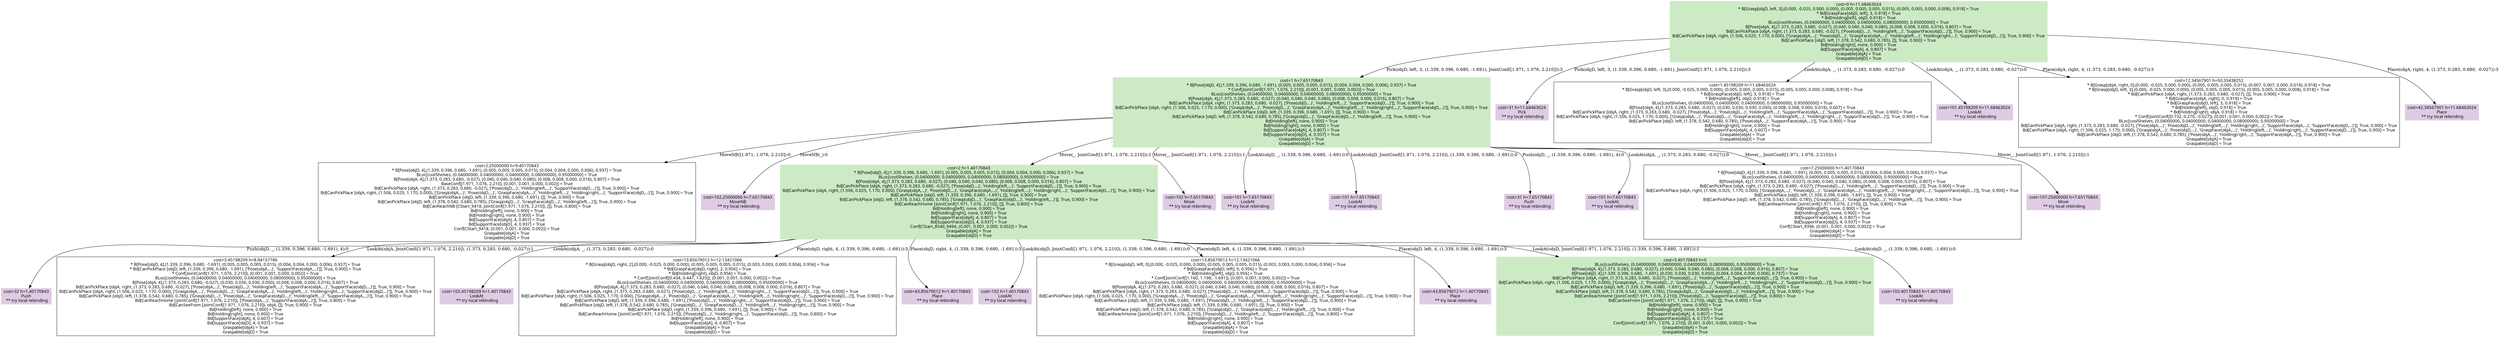 digraph G {
    ordering=out;
    node [fontname=HelveticaBold];
    "5055" [shape=box, style=filled, colorscheme=pastel16, color=2, label="cost=0 h=11.68463024\n* B[Grasp[objD, left, 3],(0.000, -0.025, 0.000, 0.000), (0.005, 0.005, 0.005, 0.015), (0.005, 0.005, 0.000, 0.008), 0.918] = True\n* Bd[GraspFace[objD, left], 3, 0.918] = True\n* Bd[Holding[left], objD, 0.918] = True\nBLoc[coolShelves, (0.04000000, 0.04000000, 0.04000000, 0.08000000), 0.95000000] = True\nB[Pose[objA, 4],(1.373, 0.283, 0.680, -0.027), (0.040, 0.040, 0.040, 0.080), (0.008, 0.008, 0.000, 0.016), 0.807] = True\nBd[CanPickPlace [objA, right, (1.373, 0.283, 0.680, -0.027), ['Pose(objD,...)', 'Holding(left,...)', 'SupportFace(objD,...)']], True, 0.900] = True\nBd[CanPickPlace [objA, right, (1.506, 0.025, 1.170, 0.000), ['Grasp(objA,...)', 'Pose(objD,...)', 'GraspFace(objA,...)', 'Holding(left,...)', 'Holding(right,...)', 'SupportFace(objD,...)']], True, 0.900] = True\nBd[CanPickPlace [objD, left, (1.378, 0.542, 0.680, 0.785), []], True, 0.900] = True\nBd[Holding[right], none, 0.900] = True\nBd[SupportFace[objA], 4, 0.807] = True\nGraspable[objA] = True\nGraspable[objD] = True\n"];
    "5055" [shape=box, label="cost=0 h=11.68463024\n* B[Grasp[objD, left, 3],(0.000, -0.025, 0.000, 0.000), (0.005, 0.005, 0.005, 0.015), (0.005, 0.005, 0.000, 0.008), 0.918] = True\n* Bd[GraspFace[objD, left], 3, 0.918] = True\n* Bd[Holding[left], objD, 0.918] = True\nBLoc[coolShelves, (0.04000000, 0.04000000, 0.04000000, 0.08000000), 0.95000000] = True\nB[Pose[objA, 4],(1.373, 0.283, 0.680, -0.027), (0.040, 0.040, 0.040, 0.080), (0.008, 0.008, 0.000, 0.016), 0.807] = True\nBd[CanPickPlace [objA, right, (1.373, 0.283, 0.680, -0.027), ['Pose(objD,...)', 'Holding(left,...)', 'SupportFace(objD,...)']], True, 0.900] = True\nBd[CanPickPlace [objA, right, (1.506, 0.025, 1.170, 0.000), ['Grasp(objA,...)', 'Pose(objD,...)', 'GraspFace(objA,...)', 'Holding(left,...)', 'Holding(right,...)', 'SupportFace(objD,...)']], True, 0.900] = True\nBd[CanPickPlace [objD, left, (1.378, 0.542, 0.680, 0.785), []], True, 0.900] = True\nBd[Holding[right], none, 0.900] = True\nBd[SupportFace[objA], 4, 0.807] = True\nGraspable[objA] = True\nGraspable[objD] = True\n"];
    "5060" [shape=box, label="cost=1 h=7.65170843\n* B[Pose[objD, 4],(1.339, 0.396, 0.680, -1.691), (0.005, 0.005, 0.005, 0.015), (0.004, 0.004, 0.000, 0.006), 0.937] = True\n* Conf[JointConf([1.971, 1.076, 2.210]), (0.001, 0.001, 0.000, 0.002)] = True\nBLoc[coolShelves, (0.04000000, 0.04000000, 0.04000000, 0.08000000), 0.95000000] = True\nB[Pose[objA, 4],(1.373, 0.283, 0.680, -0.027), (0.040, 0.040, 0.040, 0.080), (0.008, 0.008, 0.000, 0.016), 0.807] = True\nBd[CanPickPlace [objA, right, (1.373, 0.283, 0.680, -0.027), ['Pose(objD,...)', 'Holding(left,...)', 'SupportFace(objD,...)']], True, 0.900] = True\nBd[CanPickPlace [objA, right, (1.506, 0.025, 1.170, 0.000), ['Grasp(objA,...)', 'Pose(objD,...)', 'GraspFace(objA,...)', 'Holding(left,...)', 'Holding(right,...)', 'SupportFace(objD,...)']], True, 0.900] = True\nBd[CanPickPlace [objD, left, (1.339, 0.396, 0.680, -1.691), []], True, 0.900] = True\nBd[CanPickPlace [objD, left, (1.378, 0.542, 0.680, 0.785), ['Grasp(objD,...)', 'GraspFace(objD,...)', 'Holding(left,...)']], True, 0.900] = True\nBd[Holding[left], none, 0.900] = True\nBd[Holding[right], none, 0.900] = True\nBd[SupportFace[objA], 4, 0.807] = True\nBd[SupportFace[objD], 4, 0.937] = True\nGraspable[objA] = True\nGraspable[objD] = True\n"];
    "5055" -> "5060"[label="Pick(objD, left, 3, (1.339, 0.396, 0.680, -1.691), JointConf([1.971, 1.076, 2.210])):3"];
    "5055" [shape=box, label="cost=0 h=11.68463024\n* B[Grasp[objD, left, 3],(0.000, -0.025, 0.000, 0.000), (0.005, 0.005, 0.005, 0.015), (0.005, 0.005, 0.000, 0.008), 0.918] = True\n* Bd[GraspFace[objD, left], 3, 0.918] = True\n* Bd[Holding[left], objD, 0.918] = True\nBLoc[coolShelves, (0.04000000, 0.04000000, 0.04000000, 0.08000000), 0.95000000] = True\nB[Pose[objA, 4],(1.373, 0.283, 0.680, -0.027), (0.040, 0.040, 0.040, 0.080), (0.008, 0.008, 0.000, 0.016), 0.807] = True\nBd[CanPickPlace [objA, right, (1.373, 0.283, 0.680, -0.027), ['Pose(objD,...)', 'Holding(left,...)', 'SupportFace(objD,...)']], True, 0.900] = True\nBd[CanPickPlace [objA, right, (1.506, 0.025, 1.170, 0.000), ['Grasp(objA,...)', 'Pose(objD,...)', 'GraspFace(objA,...)', 'Holding(left,...)', 'Holding(right,...)', 'SupportFace(objD,...)']], True, 0.900] = True\nBd[CanPickPlace [objD, left, (1.378, 0.542, 0.680, 0.785), []], True, 0.900] = True\nBd[Holding[right], none, 0.900] = True\nBd[SupportFace[objA], 4, 0.807] = True\nGraspable[objA] = True\nGraspable[objD] = True\n"];
    "5064" [shape=box, style=filled, colorscheme=pastel16, color=4, label="cost=31 h=11.68463024\nPick\n ** try local rebinding"];
    "5055" -> "5064"[label="Pick(objD, left, 3, (1.339, 0.396, 0.680, -1.691), JointConf([1.971, 1.076, 2.210])):3"];
    "5055" [shape=box, label="cost=0 h=11.68463024\n* B[Grasp[objD, left, 3],(0.000, -0.025, 0.000, 0.000), (0.005, 0.005, 0.005, 0.015), (0.005, 0.005, 0.000, 0.008), 0.918] = True\n* Bd[GraspFace[objD, left], 3, 0.918] = True\n* Bd[Holding[left], objD, 0.918] = True\nBLoc[coolShelves, (0.04000000, 0.04000000, 0.04000000, 0.08000000), 0.95000000] = True\nB[Pose[objA, 4],(1.373, 0.283, 0.680, -0.027), (0.040, 0.040, 0.040, 0.080), (0.008, 0.008, 0.000, 0.016), 0.807] = True\nBd[CanPickPlace [objA, right, (1.373, 0.283, 0.680, -0.027), ['Pose(objD,...)', 'Holding(left,...)', 'SupportFace(objD,...)']], True, 0.900] = True\nBd[CanPickPlace [objA, right, (1.506, 0.025, 1.170, 0.000), ['Grasp(objA,...)', 'Pose(objD,...)', 'GraspFace(objA,...)', 'Holding(left,...)', 'Holding(right,...)', 'SupportFace(objD,...)']], True, 0.900] = True\nBd[CanPickPlace [objD, left, (1.378, 0.542, 0.680, 0.785), []], True, 0.900] = True\nBd[Holding[right], none, 0.900] = True\nBd[SupportFace[objA], 4, 0.807] = True\nGraspable[objA] = True\nGraspable[objD] = True\n"];
    "5065" [shape=box, label="cost=1.45198209 h=11.68463024\n* B[Grasp[objD, left, 3],(0.000, -0.025, 0.000, 0.000), (0.005, 0.005, 0.005, 0.015), (0.005, 0.005, 0.000, 0.008), 0.918] = True\n* Bd[GraspFace[objD, left], 3, 0.918] = True\n* Bd[Holding[left], objD, 0.918] = True\nBLoc[coolShelves, (0.04000000, 0.04000000, 0.04000000, 0.08000000), 0.95000000] = True\nB[Pose[objA, 4],(1.373, 0.283, 0.680, -0.027), (0.030, 0.030, 0.030, 0.050), (0.008, 0.008, 0.000, 0.016), 0.607] = True\nBd[CanPickPlace [objA, right, (1.373, 0.283, 0.680, -0.027), ['Pose(objA,...)', 'Pose(objD,...)', 'Holding(left,...)', 'SupportFace(objA,...)', 'SupportFace(objD,...)']], True, 0.900] = True\nBd[CanPickPlace [objA, right, (1.506, 0.025, 1.170, 0.000), ['Grasp(objA,...)', 'Pose(objD,...)', 'GraspFace(objA,...)', 'Holding(left,...)', 'Holding(right,...)', 'SupportFace(objD,...)']], True, 0.900] = True\nBd[CanPickPlace [objD, left, (1.378, 0.542, 0.680, 0.785), ['Pose(objA,...)', 'SupportFace(objA,...)']], True, 0.900] = True\nBd[Holding[right], none, 0.900] = True\nBd[SupportFace[objA], 4, 0.607] = True\nGraspable[objA] = True\nGraspable[objD] = True\n"];
    "5055" -> "5065"[label="LookAt(objA, _, (1.373, 0.283, 0.680, -0.027)):0"];
    "5055" [shape=box, label="cost=0 h=11.68463024\n* B[Grasp[objD, left, 3],(0.000, -0.025, 0.000, 0.000), (0.005, 0.005, 0.005, 0.015), (0.005, 0.005, 0.000, 0.008), 0.918] = True\n* Bd[GraspFace[objD, left], 3, 0.918] = True\n* Bd[Holding[left], objD, 0.918] = True\nBLoc[coolShelves, (0.04000000, 0.04000000, 0.04000000, 0.08000000), 0.95000000] = True\nB[Pose[objA, 4],(1.373, 0.283, 0.680, -0.027), (0.040, 0.040, 0.040, 0.080), (0.008, 0.008, 0.000, 0.016), 0.807] = True\nBd[CanPickPlace [objA, right, (1.373, 0.283, 0.680, -0.027), ['Pose(objD,...)', 'Holding(left,...)', 'SupportFace(objD,...)']], True, 0.900] = True\nBd[CanPickPlace [objA, right, (1.506, 0.025, 1.170, 0.000), ['Grasp(objA,...)', 'Pose(objD,...)', 'GraspFace(objA,...)', 'Holding(left,...)', 'Holding(right,...)', 'SupportFace(objD,...)']], True, 0.900] = True\nBd[CanPickPlace [objD, left, (1.378, 0.542, 0.680, 0.785), []], True, 0.900] = True\nBd[Holding[right], none, 0.900] = True\nBd[SupportFace[objA], 4, 0.807] = True\nGraspable[objA] = True\nGraspable[objD] = True\n"];
    "5069" [shape=box, style=filled, colorscheme=pastel16, color=4, label="cost=101.45198209 h=11.68463024\nLookAt\n ** try local rebinding"];
    "5055" -> "5069"[label="LookAt(objA, _, (1.373, 0.283, 0.680, -0.027)):0"];
    "5055" [shape=box, label="cost=0 h=11.68463024\n* B[Grasp[objD, left, 3],(0.000, -0.025, 0.000, 0.000), (0.005, 0.005, 0.005, 0.015), (0.005, 0.005, 0.000, 0.008), 0.918] = True\n* Bd[GraspFace[objD, left], 3, 0.918] = True\n* Bd[Holding[left], objD, 0.918] = True\nBLoc[coolShelves, (0.04000000, 0.04000000, 0.04000000, 0.08000000), 0.95000000] = True\nB[Pose[objA, 4],(1.373, 0.283, 0.680, -0.027), (0.040, 0.040, 0.040, 0.080), (0.008, 0.008, 0.000, 0.016), 0.807] = True\nBd[CanPickPlace [objA, right, (1.373, 0.283, 0.680, -0.027), ['Pose(objD,...)', 'Holding(left,...)', 'SupportFace(objD,...)']], True, 0.900] = True\nBd[CanPickPlace [objA, right, (1.506, 0.025, 1.170, 0.000), ['Grasp(objA,...)', 'Pose(objD,...)', 'GraspFace(objA,...)', 'Holding(left,...)', 'Holding(right,...)', 'SupportFace(objD,...)']], True, 0.900] = True\nBd[CanPickPlace [objD, left, (1.378, 0.542, 0.680, 0.785), []], True, 0.900] = True\nBd[Holding[right], none, 0.900] = True\nBd[SupportFace[objA], 4, 0.807] = True\nGraspable[objA] = True\nGraspable[objD] = True\n"];
    "5070" [shape=box, label="cost=12.34567901 h=50.35438252\n* B[Grasp[objA, right, 0],(0.000, -0.025, 0.000, 0.000), (0.005, 0.005, 0.005, 0.015), (0.007, 0.007, 0.000, 0.014), 0.918] = True\n* B[Grasp[objD, left, 3],(0.000, -0.025, 0.000, 0.000), (0.005, 0.005, 0.005, 0.015), (0.005, 0.005, 0.000, 0.008), 0.918] = True\n* Bd[CanPickPlace [objA, right, (1.373, 0.283, 0.680, -0.027), []], True, 0.900] = True\n* Bd[GraspFace[objA, right], 0, 0.918] = True\n* Bd[GraspFace[objD, left], 3, 0.918] = True\n* Bd[Holding[left], objD, 0.918] = True\n* Bd[Holding[right], objA, 0.918] = True\n* Conf[JointConf([0.732, 0.270, -0.027]), (0.001, 0.001, 0.000, 0.002)] = True\nBLoc[coolShelves, (0.04000000, 0.04000000, 0.04000000, 0.08000000), 0.95000000] = True\nBd[CanPickPlace [objA, right, (1.373, 0.283, 0.680, -0.027), ['Pose(objA,...)', 'Pose(objD,...)', 'Holding(left,...)', 'Holding(right,...)', 'SupportFace(objA,...)', 'SupportFace(objD,...)']], True, 0.900] = True\nBd[CanPickPlace [objA, right, (1.506, 0.025, 1.170, 0.000), ['Grasp(objA,...)', 'Pose(objD,...)', 'GraspFace(objA,...)', 'Holding(left,...)', 'Holding(right,...)', 'SupportFace(objD,...)']], True, 0.900] = True\nBd[CanPickPlace [objD, left, (1.378, 0.542, 0.680, 0.785), ['Pose(objA,...)', 'Holding(right,...)', 'SupportFace(objA,...)']], True, 0.900] = True\nGraspable[objA] = True\nGraspable[objD] = True\n"];
    "5055" -> "5070"[label="Place(objA, right, 4, (1.373, 0.283, 0.680, -0.027)):3"];
    "5055" [shape=box, label="cost=0 h=11.68463024\n* B[Grasp[objD, left, 3],(0.000, -0.025, 0.000, 0.000), (0.005, 0.005, 0.005, 0.015), (0.005, 0.005, 0.000, 0.008), 0.918] = True\n* Bd[GraspFace[objD, left], 3, 0.918] = True\n* Bd[Holding[left], objD, 0.918] = True\nBLoc[coolShelves, (0.04000000, 0.04000000, 0.04000000, 0.08000000), 0.95000000] = True\nB[Pose[objA, 4],(1.373, 0.283, 0.680, -0.027), (0.040, 0.040, 0.040, 0.080), (0.008, 0.008, 0.000, 0.016), 0.807] = True\nBd[CanPickPlace [objA, right, (1.373, 0.283, 0.680, -0.027), ['Pose(objD,...)', 'Holding(left,...)', 'SupportFace(objD,...)']], True, 0.900] = True\nBd[CanPickPlace [objA, right, (1.506, 0.025, 1.170, 0.000), ['Grasp(objA,...)', 'Pose(objD,...)', 'GraspFace(objA,...)', 'Holding(left,...)', 'Holding(right,...)', 'SupportFace(objD,...)']], True, 0.900] = True\nBd[CanPickPlace [objD, left, (1.378, 0.542, 0.680, 0.785), []], True, 0.900] = True\nBd[Holding[right], none, 0.900] = True\nBd[SupportFace[objA], 4, 0.807] = True\nGraspable[objA] = True\nGraspable[objD] = True\n"];
    "5074" [shape=box, style=filled, colorscheme=pastel16, color=4, label="cost=42.34567901 h=11.68463024\nPlace\n ** try local rebinding"];
    "5055" -> "5074"[label="Place(objA, right, 4, (1.373, 0.283, 0.680, -0.027)):3"];
    "5060" [shape=box, style=filled, colorscheme=pastel16, color=2, label="cost=1 h=7.65170843\n* B[Pose[objD, 4],(1.339, 0.396, 0.680, -1.691), (0.005, 0.005, 0.005, 0.015), (0.004, 0.004, 0.000, 0.006), 0.937] = True\n* Conf[JointConf([1.971, 1.076, 2.210]), (0.001, 0.001, 0.000, 0.002)] = True\nBLoc[coolShelves, (0.04000000, 0.04000000, 0.04000000, 0.08000000), 0.95000000] = True\nB[Pose[objA, 4],(1.373, 0.283, 0.680, -0.027), (0.040, 0.040, 0.040, 0.080), (0.008, 0.008, 0.000, 0.016), 0.807] = True\nBd[CanPickPlace [objA, right, (1.373, 0.283, 0.680, -0.027), ['Pose(objD,...)', 'Holding(left,...)', 'SupportFace(objD,...)']], True, 0.900] = True\nBd[CanPickPlace [objA, right, (1.506, 0.025, 1.170, 0.000), ['Grasp(objA,...)', 'Pose(objD,...)', 'GraspFace(objA,...)', 'Holding(left,...)', 'Holding(right,...)', 'SupportFace(objD,...)']], True, 0.900] = True\nBd[CanPickPlace [objD, left, (1.339, 0.396, 0.680, -1.691), []], True, 0.900] = True\nBd[CanPickPlace [objD, left, (1.378, 0.542, 0.680, 0.785), ['Grasp(objD,...)', 'GraspFace(objD,...)', 'Holding(left,...)']], True, 0.900] = True\nBd[Holding[left], none, 0.900] = True\nBd[Holding[right], none, 0.900] = True\nBd[SupportFace[objA], 4, 0.807] = True\nBd[SupportFace[objD], 4, 0.937] = True\nGraspable[objA] = True\nGraspable[objD] = True\n"];
    "5060" [shape=box, label="cost=1 h=7.65170843\n* B[Pose[objD, 4],(1.339, 0.396, 0.680, -1.691), (0.005, 0.005, 0.005, 0.015), (0.004, 0.004, 0.000, 0.006), 0.937] = True\n* Conf[JointConf([1.971, 1.076, 2.210]), (0.001, 0.001, 0.000, 0.002)] = True\nBLoc[coolShelves, (0.04000000, 0.04000000, 0.04000000, 0.08000000), 0.95000000] = True\nB[Pose[objA, 4],(1.373, 0.283, 0.680, -0.027), (0.040, 0.040, 0.040, 0.080), (0.008, 0.008, 0.000, 0.016), 0.807] = True\nBd[CanPickPlace [objA, right, (1.373, 0.283, 0.680, -0.027), ['Pose(objD,...)', 'Holding(left,...)', 'SupportFace(objD,...)']], True, 0.900] = True\nBd[CanPickPlace [objA, right, (1.506, 0.025, 1.170, 0.000), ['Grasp(objA,...)', 'Pose(objD,...)', 'GraspFace(objA,...)', 'Holding(left,...)', 'Holding(right,...)', 'SupportFace(objD,...)']], True, 0.900] = True\nBd[CanPickPlace [objD, left, (1.339, 0.396, 0.680, -1.691), []], True, 0.900] = True\nBd[CanPickPlace [objD, left, (1.378, 0.542, 0.680, 0.785), ['Grasp(objD,...)', 'GraspFace(objD,...)', 'Holding(left,...)']], True, 0.900] = True\nBd[Holding[left], none, 0.900] = True\nBd[Holding[right], none, 0.900] = True\nBd[SupportFace[objA], 4, 0.807] = True\nBd[SupportFace[objD], 4, 0.937] = True\nGraspable[objA] = True\nGraspable[objD] = True\n"];
    "5083" [shape=box, label="cost=2.25000000 h=9.40170843\n* B[Pose[objD, 4],(1.339, 0.396, 0.680, -1.691), (0.005, 0.005, 0.005, 0.015), (0.004, 0.004, 0.000, 0.006), 0.937] = True\nBLoc[coolShelves, (0.04000000, 0.04000000, 0.04000000, 0.08000000), 0.95000000] = True\nB[Pose[objA, 4],(1.373, 0.283, 0.680, -0.027), (0.040, 0.040, 0.040, 0.080), (0.008, 0.008, 0.000, 0.016), 0.807] = True\nBaseConf[[1.971, 1.076, 2.210], (0.001, 0.001, 0.000, 0.002)] = True\nBd[CanPickPlace [objA, right, (1.373, 0.283, 0.680, -0.027), ['Pose(objD,...)', 'Holding(left,...)', 'SupportFace(objD,...)']], True, 0.900] = True\nBd[CanPickPlace [objA, right, (1.506, 0.025, 1.170, 0.000), ['Grasp(objA,...)', 'Pose(objD,...)', 'GraspFace(objA,...)', 'Holding(left,...)', 'Holding(right,...)', 'SupportFace(objD,...)']], True, 0.900] = True\nBd[CanPickPlace [objD, left, (1.339, 0.396, 0.680, -1.691), []], True, 0.900] = True\nBd[CanPickPlace [objD, left, (1.378, 0.542, 0.680, 0.785), ['Grasp(objD,...)', 'GraspFace(objD,...)', 'Holding(left,...)']], True, 0.900] = True\nBd[CanReachNB [CStart_9418, JointConf([1.971, 1.076, 2.210]), []], True, 0.800] = True\nBd[Holding[left], none, 0.900] = True\nBd[Holding[right], none, 0.900] = True\nBd[SupportFace[objA], 4, 0.807] = True\nBd[SupportFace[objD], 4, 0.937] = True\nConf[CStart_9418, (0.001, 0.001, 0.000, 0.002)] = True\nGraspable[objA] = True\nGraspable[objD] = True\n"];
    "5060" -> "5083"[label="MoveNB([1.971, 1.076, 2.210]):0"];
    "5060" [shape=box, label="cost=1 h=7.65170843\n* B[Pose[objD, 4],(1.339, 0.396, 0.680, -1.691), (0.005, 0.005, 0.005, 0.015), (0.004, 0.004, 0.000, 0.006), 0.937] = True\n* Conf[JointConf([1.971, 1.076, 2.210]), (0.001, 0.001, 0.000, 0.002)] = True\nBLoc[coolShelves, (0.04000000, 0.04000000, 0.04000000, 0.08000000), 0.95000000] = True\nB[Pose[objA, 4],(1.373, 0.283, 0.680, -0.027), (0.040, 0.040, 0.040, 0.080), (0.008, 0.008, 0.000, 0.016), 0.807] = True\nBd[CanPickPlace [objA, right, (1.373, 0.283, 0.680, -0.027), ['Pose(objD,...)', 'Holding(left,...)', 'SupportFace(objD,...)']], True, 0.900] = True\nBd[CanPickPlace [objA, right, (1.506, 0.025, 1.170, 0.000), ['Grasp(objA,...)', 'Pose(objD,...)', 'GraspFace(objA,...)', 'Holding(left,...)', 'Holding(right,...)', 'SupportFace(objD,...)']], True, 0.900] = True\nBd[CanPickPlace [objD, left, (1.339, 0.396, 0.680, -1.691), []], True, 0.900] = True\nBd[CanPickPlace [objD, left, (1.378, 0.542, 0.680, 0.785), ['Grasp(objD,...)', 'GraspFace(objD,...)', 'Holding(left,...)']], True, 0.900] = True\nBd[Holding[left], none, 0.900] = True\nBd[Holding[right], none, 0.900] = True\nBd[SupportFace[objA], 4, 0.807] = True\nBd[SupportFace[objD], 4, 0.937] = True\nGraspable[objA] = True\nGraspable[objD] = True\n"];
    "5084" [shape=box, style=filled, colorscheme=pastel16, color=4, label="cost=102.25000000 h=7.65170843\nMoveNB\n ** try local rebinding"];
    "5060" -> "5084"[label="MoveNB(_):0"];
    "5060" [shape=box, label="cost=1 h=7.65170843\n* B[Pose[objD, 4],(1.339, 0.396, 0.680, -1.691), (0.005, 0.005, 0.005, 0.015), (0.004, 0.004, 0.000, 0.006), 0.937] = True\n* Conf[JointConf([1.971, 1.076, 2.210]), (0.001, 0.001, 0.000, 0.002)] = True\nBLoc[coolShelves, (0.04000000, 0.04000000, 0.04000000, 0.08000000), 0.95000000] = True\nB[Pose[objA, 4],(1.373, 0.283, 0.680, -0.027), (0.040, 0.040, 0.040, 0.080), (0.008, 0.008, 0.000, 0.016), 0.807] = True\nBd[CanPickPlace [objA, right, (1.373, 0.283, 0.680, -0.027), ['Pose(objD,...)', 'Holding(left,...)', 'SupportFace(objD,...)']], True, 0.900] = True\nBd[CanPickPlace [objA, right, (1.506, 0.025, 1.170, 0.000), ['Grasp(objA,...)', 'Pose(objD,...)', 'GraspFace(objA,...)', 'Holding(left,...)', 'Holding(right,...)', 'SupportFace(objD,...)']], True, 0.900] = True\nBd[CanPickPlace [objD, left, (1.339, 0.396, 0.680, -1.691), []], True, 0.900] = True\nBd[CanPickPlace [objD, left, (1.378, 0.542, 0.680, 0.785), ['Grasp(objD,...)', 'GraspFace(objD,...)', 'Holding(left,...)']], True, 0.900] = True\nBd[Holding[left], none, 0.900] = True\nBd[Holding[right], none, 0.900] = True\nBd[SupportFace[objA], 4, 0.807] = True\nBd[SupportFace[objD], 4, 0.937] = True\nGraspable[objA] = True\nGraspable[objD] = True\n"];
    "5087" [shape=box, label="cost=2 h=1.40170843\n* B[Pose[objD, 4],(1.339, 0.396, 0.680, -1.691), (0.005, 0.005, 0.005, 0.015), (0.004, 0.004, 0.000, 0.006), 0.937] = True\nBLoc[coolShelves, (0.04000000, 0.04000000, 0.04000000, 0.08000000), 0.95000000] = True\nB[Pose[objA, 4],(1.373, 0.283, 0.680, -0.027), (0.040, 0.040, 0.040, 0.080), (0.008, 0.008, 0.000, 0.016), 0.807] = True\nBd[CanPickPlace [objA, right, (1.373, 0.283, 0.680, -0.027), ['Pose(objD,...)', 'Holding(left,...)', 'SupportFace(objD,...)']], True, 0.900] = True\nBd[CanPickPlace [objA, right, (1.506, 0.025, 1.170, 0.000), ['Grasp(objA,...)', 'Pose(objD,...)', 'GraspFace(objA,...)', 'Holding(left,...)', 'Holding(right,...)', 'SupportFace(objD,...)']], True, 0.900] = True\nBd[CanPickPlace [objD, left, (1.339, 0.396, 0.680, -1.691), []], True, 0.900] = True\nBd[CanPickPlace [objD, left, (1.378, 0.542, 0.680, 0.785), ['Grasp(objD,...)', 'GraspFace(objD,...)', 'Holding(left,...)']], True, 0.900] = True\nBd[CanReachHome [JointConf([1.971, 1.076, 2.210]), []], True, 0.800] = True\nBd[Holding[left], none, 0.900] = True\nBd[Holding[right], none, 0.900] = True\nBd[SupportFace[objA], 4, 0.807] = True\nBd[SupportFace[objD], 4, 0.937] = True\nConf[CStart_8540_9494, (0.001, 0.001, 0.000, 0.002)] = True\nGraspable[objA] = True\nGraspable[objD] = True\n"];
    "5060" -> "5087"[label="Move(_, JointConf([1.971, 1.076, 2.210])):1"];
    "5060" [shape=box, label="cost=1 h=7.65170843\n* B[Pose[objD, 4],(1.339, 0.396, 0.680, -1.691), (0.005, 0.005, 0.005, 0.015), (0.004, 0.004, 0.000, 0.006), 0.937] = True\n* Conf[JointConf([1.971, 1.076, 2.210]), (0.001, 0.001, 0.000, 0.002)] = True\nBLoc[coolShelves, (0.04000000, 0.04000000, 0.04000000, 0.08000000), 0.95000000] = True\nB[Pose[objA, 4],(1.373, 0.283, 0.680, -0.027), (0.040, 0.040, 0.040, 0.080), (0.008, 0.008, 0.000, 0.016), 0.807] = True\nBd[CanPickPlace [objA, right, (1.373, 0.283, 0.680, -0.027), ['Pose(objD,...)', 'Holding(left,...)', 'SupportFace(objD,...)']], True, 0.900] = True\nBd[CanPickPlace [objA, right, (1.506, 0.025, 1.170, 0.000), ['Grasp(objA,...)', 'Pose(objD,...)', 'GraspFace(objA,...)', 'Holding(left,...)', 'Holding(right,...)', 'SupportFace(objD,...)']], True, 0.900] = True\nBd[CanPickPlace [objD, left, (1.339, 0.396, 0.680, -1.691), []], True, 0.900] = True\nBd[CanPickPlace [objD, left, (1.378, 0.542, 0.680, 0.785), ['Grasp(objD,...)', 'GraspFace(objD,...)', 'Holding(left,...)']], True, 0.900] = True\nBd[Holding[left], none, 0.900] = True\nBd[Holding[right], none, 0.900] = True\nBd[SupportFace[objA], 4, 0.807] = True\nBd[SupportFace[objD], 4, 0.937] = True\nGraspable[objA] = True\nGraspable[objD] = True\n"];
    "5088" [shape=box, style=filled, colorscheme=pastel16, color=4, label="cost=102 h=7.65170843\nMove\n ** try local rebinding"];
    "5060" -> "5088"[label="Move(_, JointConf([1.971, 1.076, 2.210])):1"];
    "5060" [shape=box, label="cost=1 h=7.65170843\n* B[Pose[objD, 4],(1.339, 0.396, 0.680, -1.691), (0.005, 0.005, 0.005, 0.015), (0.004, 0.004, 0.000, 0.006), 0.937] = True\n* Conf[JointConf([1.971, 1.076, 2.210]), (0.001, 0.001, 0.000, 0.002)] = True\nBLoc[coolShelves, (0.04000000, 0.04000000, 0.04000000, 0.08000000), 0.95000000] = True\nB[Pose[objA, 4],(1.373, 0.283, 0.680, -0.027), (0.040, 0.040, 0.040, 0.080), (0.008, 0.008, 0.000, 0.016), 0.807] = True\nBd[CanPickPlace [objA, right, (1.373, 0.283, 0.680, -0.027), ['Pose(objD,...)', 'Holding(left,...)', 'SupportFace(objD,...)']], True, 0.900] = True\nBd[CanPickPlace [objA, right, (1.506, 0.025, 1.170, 0.000), ['Grasp(objA,...)', 'Pose(objD,...)', 'GraspFace(objA,...)', 'Holding(left,...)', 'Holding(right,...)', 'SupportFace(objD,...)']], True, 0.900] = True\nBd[CanPickPlace [objD, left, (1.339, 0.396, 0.680, -1.691), []], True, 0.900] = True\nBd[CanPickPlace [objD, left, (1.378, 0.542, 0.680, 0.785), ['Grasp(objD,...)', 'GraspFace(objD,...)', 'Holding(left,...)']], True, 0.900] = True\nBd[Holding[left], none, 0.900] = True\nBd[Holding[right], none, 0.900] = True\nBd[SupportFace[objA], 4, 0.807] = True\nBd[SupportFace[objD], 4, 0.937] = True\nGraspable[objA] = True\nGraspable[objD] = True\n"];
    "5090" [shape=box, style=filled, colorscheme=pastel16, color=4, label="cost=101 h=7.65170843\nLookAt\n ** try local rebinding"];
    "5060" -> "5090"[label="LookAt(objD, _, (1.339, 0.396, 0.680, -1.691)):0"];
    "5060" [shape=box, label="cost=1 h=7.65170843\n* B[Pose[objD, 4],(1.339, 0.396, 0.680, -1.691), (0.005, 0.005, 0.005, 0.015), (0.004, 0.004, 0.000, 0.006), 0.937] = True\n* Conf[JointConf([1.971, 1.076, 2.210]), (0.001, 0.001, 0.000, 0.002)] = True\nBLoc[coolShelves, (0.04000000, 0.04000000, 0.04000000, 0.08000000), 0.95000000] = True\nB[Pose[objA, 4],(1.373, 0.283, 0.680, -0.027), (0.040, 0.040, 0.040, 0.080), (0.008, 0.008, 0.000, 0.016), 0.807] = True\nBd[CanPickPlace [objA, right, (1.373, 0.283, 0.680, -0.027), ['Pose(objD,...)', 'Holding(left,...)', 'SupportFace(objD,...)']], True, 0.900] = True\nBd[CanPickPlace [objA, right, (1.506, 0.025, 1.170, 0.000), ['Grasp(objA,...)', 'Pose(objD,...)', 'GraspFace(objA,...)', 'Holding(left,...)', 'Holding(right,...)', 'SupportFace(objD,...)']], True, 0.900] = True\nBd[CanPickPlace [objD, left, (1.339, 0.396, 0.680, -1.691), []], True, 0.900] = True\nBd[CanPickPlace [objD, left, (1.378, 0.542, 0.680, 0.785), ['Grasp(objD,...)', 'GraspFace(objD,...)', 'Holding(left,...)']], True, 0.900] = True\nBd[Holding[left], none, 0.900] = True\nBd[Holding[right], none, 0.900] = True\nBd[SupportFace[objA], 4, 0.807] = True\nBd[SupportFace[objD], 4, 0.937] = True\nGraspable[objA] = True\nGraspable[objD] = True\n"];
    "5091" [shape=box, style=filled, colorscheme=pastel16, color=4, label="cost=101 h=7.65170843\nLookAt\n ** try local rebinding"];
    "5060" -> "5091"[label="LookAt(objD, JointConf([1.971, 1.076, 2.210]), (1.339, 0.396, 0.680, -1.691)):0"];
    "5060" [shape=box, label="cost=1 h=7.65170843\n* B[Pose[objD, 4],(1.339, 0.396, 0.680, -1.691), (0.005, 0.005, 0.005, 0.015), (0.004, 0.004, 0.000, 0.006), 0.937] = True\n* Conf[JointConf([1.971, 1.076, 2.210]), (0.001, 0.001, 0.000, 0.002)] = True\nBLoc[coolShelves, (0.04000000, 0.04000000, 0.04000000, 0.08000000), 0.95000000] = True\nB[Pose[objA, 4],(1.373, 0.283, 0.680, -0.027), (0.040, 0.040, 0.040, 0.080), (0.008, 0.008, 0.000, 0.016), 0.807] = True\nBd[CanPickPlace [objA, right, (1.373, 0.283, 0.680, -0.027), ['Pose(objD,...)', 'Holding(left,...)', 'SupportFace(objD,...)']], True, 0.900] = True\nBd[CanPickPlace [objA, right, (1.506, 0.025, 1.170, 0.000), ['Grasp(objA,...)', 'Pose(objD,...)', 'GraspFace(objA,...)', 'Holding(left,...)', 'Holding(right,...)', 'SupportFace(objD,...)']], True, 0.900] = True\nBd[CanPickPlace [objD, left, (1.339, 0.396, 0.680, -1.691), []], True, 0.900] = True\nBd[CanPickPlace [objD, left, (1.378, 0.542, 0.680, 0.785), ['Grasp(objD,...)', 'GraspFace(objD,...)', 'Holding(left,...)']], True, 0.900] = True\nBd[Holding[left], none, 0.900] = True\nBd[Holding[right], none, 0.900] = True\nBd[SupportFace[objA], 4, 0.807] = True\nBd[SupportFace[objD], 4, 0.937] = True\nGraspable[objA] = True\nGraspable[objD] = True\n"];
    "5092" [shape=box, style=filled, colorscheme=pastel16, color=4, label="cost=31 h=7.65170843\nPush\n ** try local rebinding"];
    "5060" -> "5092"[label="Push(objD, _, (1.339, 0.396, 0.680, -1.691), 4):0"];
    "5060" [shape=box, label="cost=1 h=7.65170843\n* B[Pose[objD, 4],(1.339, 0.396, 0.680, -1.691), (0.005, 0.005, 0.005, 0.015), (0.004, 0.004, 0.000, 0.006), 0.937] = True\n* Conf[JointConf([1.971, 1.076, 2.210]), (0.001, 0.001, 0.000, 0.002)] = True\nBLoc[coolShelves, (0.04000000, 0.04000000, 0.04000000, 0.08000000), 0.95000000] = True\nB[Pose[objA, 4],(1.373, 0.283, 0.680, -0.027), (0.040, 0.040, 0.040, 0.080), (0.008, 0.008, 0.000, 0.016), 0.807] = True\nBd[CanPickPlace [objA, right, (1.373, 0.283, 0.680, -0.027), ['Pose(objD,...)', 'Holding(left,...)', 'SupportFace(objD,...)']], True, 0.900] = True\nBd[CanPickPlace [objA, right, (1.506, 0.025, 1.170, 0.000), ['Grasp(objA,...)', 'Pose(objD,...)', 'GraspFace(objA,...)', 'Holding(left,...)', 'Holding(right,...)', 'SupportFace(objD,...)']], True, 0.900] = True\nBd[CanPickPlace [objD, left, (1.339, 0.396, 0.680, -1.691), []], True, 0.900] = True\nBd[CanPickPlace [objD, left, (1.378, 0.542, 0.680, 0.785), ['Grasp(objD,...)', 'GraspFace(objD,...)', 'Holding(left,...)']], True, 0.900] = True\nBd[Holding[left], none, 0.900] = True\nBd[Holding[right], none, 0.900] = True\nBd[SupportFace[objA], 4, 0.807] = True\nBd[SupportFace[objD], 4, 0.937] = True\nGraspable[objA] = True\nGraspable[objD] = True\n"];
    "5093" [shape=box, style=filled, colorscheme=pastel16, color=4, label="cost=101 h=7.65170843\nLookAt\n ** try local rebinding"];
    "5060" -> "5093"[label="LookAt(objA, _, (1.373, 0.283, 0.680, -0.027)):0"];
    "5060" [shape=box, label="cost=1 h=7.65170843\n* B[Pose[objD, 4],(1.339, 0.396, 0.680, -1.691), (0.005, 0.005, 0.005, 0.015), (0.004, 0.004, 0.000, 0.006), 0.937] = True\n* Conf[JointConf([1.971, 1.076, 2.210]), (0.001, 0.001, 0.000, 0.002)] = True\nBLoc[coolShelves, (0.04000000, 0.04000000, 0.04000000, 0.08000000), 0.95000000] = True\nB[Pose[objA, 4],(1.373, 0.283, 0.680, -0.027), (0.040, 0.040, 0.040, 0.080), (0.008, 0.008, 0.000, 0.016), 0.807] = True\nBd[CanPickPlace [objA, right, (1.373, 0.283, 0.680, -0.027), ['Pose(objD,...)', 'Holding(left,...)', 'SupportFace(objD,...)']], True, 0.900] = True\nBd[CanPickPlace [objA, right, (1.506, 0.025, 1.170, 0.000), ['Grasp(objA,...)', 'Pose(objD,...)', 'GraspFace(objA,...)', 'Holding(left,...)', 'Holding(right,...)', 'SupportFace(objD,...)']], True, 0.900] = True\nBd[CanPickPlace [objD, left, (1.339, 0.396, 0.680, -1.691), []], True, 0.900] = True\nBd[CanPickPlace [objD, left, (1.378, 0.542, 0.680, 0.785), ['Grasp(objD,...)', 'GraspFace(objD,...)', 'Holding(left,...)']], True, 0.900] = True\nBd[Holding[left], none, 0.900] = True\nBd[Holding[right], none, 0.900] = True\nBd[SupportFace[objA], 4, 0.807] = True\nBd[SupportFace[objD], 4, 0.937] = True\nGraspable[objA] = True\nGraspable[objD] = True\n"];
    "5094" [shape=box, label="cost=7.25000000 h=1.40170843\n* B[Pose[objD, 4],(1.339, 0.396, 0.680, -1.691), (0.005, 0.005, 0.005, 0.015), (0.004, 0.004, 0.000, 0.006), 0.937] = True\nBLoc[coolShelves, (0.04000000, 0.04000000, 0.04000000, 0.08000000), 0.95000000] = True\nB[Pose[objA, 4],(1.373, 0.283, 0.680, -0.027), (0.040, 0.040, 0.040, 0.080), (0.008, 0.008, 0.000, 0.016), 0.807] = True\nBd[CanPickPlace [objA, right, (1.373, 0.283, 0.680, -0.027), ['Pose(objD,...)', 'Holding(left,...)', 'SupportFace(objD,...)']], True, 0.900] = True\nBd[CanPickPlace [objA, right, (1.506, 0.025, 1.170, 0.000), ['Grasp(objA,...)', 'Pose(objD,...)', 'GraspFace(objA,...)', 'Holding(left,...)', 'Holding(right,...)', 'SupportFace(objD,...)']], True, 0.900] = True\nBd[CanPickPlace [objD, left, (1.339, 0.396, 0.680, -1.691), []], True, 0.900] = True\nBd[CanPickPlace [objD, left, (1.378, 0.542, 0.680, 0.785), ['Grasp(objD,...)', 'GraspFace(objD,...)', 'Holding(left,...)']], True, 0.900] = True\nBd[CanReachHome [JointConf([1.971, 1.076, 2.210]), []], True, 0.800] = True\nBd[Holding[left], none, 0.900] = True\nBd[Holding[right], none, 0.900] = True\nBd[SupportFace[objA], 4, 0.807] = True\nBd[SupportFace[objD], 4, 0.937] = True\nConf[CStart_9396, (0.001, 0.001, 0.000, 0.002)] = True\nGraspable[objA] = True\nGraspable[objD] = True\n"];
    "5060" -> "5094"[label="Move(_, JointConf([1.971, 1.076, 2.210])):1"];
    "5060" [shape=box, label="cost=1 h=7.65170843\n* B[Pose[objD, 4],(1.339, 0.396, 0.680, -1.691), (0.005, 0.005, 0.005, 0.015), (0.004, 0.004, 0.000, 0.006), 0.937] = True\n* Conf[JointConf([1.971, 1.076, 2.210]), (0.001, 0.001, 0.000, 0.002)] = True\nBLoc[coolShelves, (0.04000000, 0.04000000, 0.04000000, 0.08000000), 0.95000000] = True\nB[Pose[objA, 4],(1.373, 0.283, 0.680, -0.027), (0.040, 0.040, 0.040, 0.080), (0.008, 0.008, 0.000, 0.016), 0.807] = True\nBd[CanPickPlace [objA, right, (1.373, 0.283, 0.680, -0.027), ['Pose(objD,...)', 'Holding(left,...)', 'SupportFace(objD,...)']], True, 0.900] = True\nBd[CanPickPlace [objA, right, (1.506, 0.025, 1.170, 0.000), ['Grasp(objA,...)', 'Pose(objD,...)', 'GraspFace(objA,...)', 'Holding(left,...)', 'Holding(right,...)', 'SupportFace(objD,...)']], True, 0.900] = True\nBd[CanPickPlace [objD, left, (1.339, 0.396, 0.680, -1.691), []], True, 0.900] = True\nBd[CanPickPlace [objD, left, (1.378, 0.542, 0.680, 0.785), ['Grasp(objD,...)', 'GraspFace(objD,...)', 'Holding(left,...)']], True, 0.900] = True\nBd[Holding[left], none, 0.900] = True\nBd[Holding[right], none, 0.900] = True\nBd[SupportFace[objA], 4, 0.807] = True\nBd[SupportFace[objD], 4, 0.937] = True\nGraspable[objA] = True\nGraspable[objD] = True\n"];
    "5095" [shape=box, style=filled, colorscheme=pastel16, color=4, label="cost=107.25000000 h=7.65170843\nMove\n ** try local rebinding"];
    "5060" -> "5095"[label="Move(_, JointConf([1.971, 1.076, 2.210])):1"];
    "5087" [shape=box, style=filled, colorscheme=pastel16, color=2, label="cost=2 h=1.40170843\n* B[Pose[objD, 4],(1.339, 0.396, 0.680, -1.691), (0.005, 0.005, 0.005, 0.015), (0.004, 0.004, 0.000, 0.006), 0.937] = True\nBLoc[coolShelves, (0.04000000, 0.04000000, 0.04000000, 0.08000000), 0.95000000] = True\nB[Pose[objA, 4],(1.373, 0.283, 0.680, -0.027), (0.040, 0.040, 0.040, 0.080), (0.008, 0.008, 0.000, 0.016), 0.807] = True\nBd[CanPickPlace [objA, right, (1.373, 0.283, 0.680, -0.027), ['Pose(objD,...)', 'Holding(left,...)', 'SupportFace(objD,...)']], True, 0.900] = True\nBd[CanPickPlace [objA, right, (1.506, 0.025, 1.170, 0.000), ['Grasp(objA,...)', 'Pose(objD,...)', 'GraspFace(objA,...)', 'Holding(left,...)', 'Holding(right,...)', 'SupportFace(objD,...)']], True, 0.900] = True\nBd[CanPickPlace [objD, left, (1.339, 0.396, 0.680, -1.691), []], True, 0.900] = True\nBd[CanPickPlace [objD, left, (1.378, 0.542, 0.680, 0.785), ['Grasp(objD,...)', 'GraspFace(objD,...)', 'Holding(left,...)']], True, 0.900] = True\nBd[CanReachHome [JointConf([1.971, 1.076, 2.210]), []], True, 0.800] = True\nBd[Holding[left], none, 0.900] = True\nBd[Holding[right], none, 0.900] = True\nBd[SupportFace[objA], 4, 0.807] = True\nBd[SupportFace[objD], 4, 0.937] = True\nConf[CStart_8540_9494, (0.001, 0.001, 0.000, 0.002)] = True\nGraspable[objA] = True\nGraspable[objD] = True\n"];
    "5087" [shape=box, label="cost=2 h=1.40170843\n* B[Pose[objD, 4],(1.339, 0.396, 0.680, -1.691), (0.005, 0.005, 0.005, 0.015), (0.004, 0.004, 0.000, 0.006), 0.937] = True\nBLoc[coolShelves, (0.04000000, 0.04000000, 0.04000000, 0.08000000), 0.95000000] = True\nB[Pose[objA, 4],(1.373, 0.283, 0.680, -0.027), (0.040, 0.040, 0.040, 0.080), (0.008, 0.008, 0.000, 0.016), 0.807] = True\nBd[CanPickPlace [objA, right, (1.373, 0.283, 0.680, -0.027), ['Pose(objD,...)', 'Holding(left,...)', 'SupportFace(objD,...)']], True, 0.900] = True\nBd[CanPickPlace [objA, right, (1.506, 0.025, 1.170, 0.000), ['Grasp(objA,...)', 'Pose(objD,...)', 'GraspFace(objA,...)', 'Holding(left,...)', 'Holding(right,...)', 'SupportFace(objD,...)']], True, 0.900] = True\nBd[CanPickPlace [objD, left, (1.339, 0.396, 0.680, -1.691), []], True, 0.900] = True\nBd[CanPickPlace [objD, left, (1.378, 0.542, 0.680, 0.785), ['Grasp(objD,...)', 'GraspFace(objD,...)', 'Holding(left,...)']], True, 0.900] = True\nBd[CanReachHome [JointConf([1.971, 1.076, 2.210]), []], True, 0.800] = True\nBd[Holding[left], none, 0.900] = True\nBd[Holding[right], none, 0.900] = True\nBd[SupportFace[objA], 4, 0.807] = True\nBd[SupportFace[objD], 4, 0.937] = True\nConf[CStart_8540_9494, (0.001, 0.001, 0.000, 0.002)] = True\nGraspable[objA] = True\nGraspable[objD] = True\n"];
    "5097" [shape=box, style=filled, colorscheme=pastel16, color=4, label="cost=32 h=1.40170843\nPush\n ** try local rebinding"];
    "5087" -> "5097"[label="Push(objD, _, (1.339, 0.396, 0.680, -1.691), 4):0"];
    "5087" [shape=box, label="cost=2 h=1.40170843\n* B[Pose[objD, 4],(1.339, 0.396, 0.680, -1.691), (0.005, 0.005, 0.005, 0.015), (0.004, 0.004, 0.000, 0.006), 0.937] = True\nBLoc[coolShelves, (0.04000000, 0.04000000, 0.04000000, 0.08000000), 0.95000000] = True\nB[Pose[objA, 4],(1.373, 0.283, 0.680, -0.027), (0.040, 0.040, 0.040, 0.080), (0.008, 0.008, 0.000, 0.016), 0.807] = True\nBd[CanPickPlace [objA, right, (1.373, 0.283, 0.680, -0.027), ['Pose(objD,...)', 'Holding(left,...)', 'SupportFace(objD,...)']], True, 0.900] = True\nBd[CanPickPlace [objA, right, (1.506, 0.025, 1.170, 0.000), ['Grasp(objA,...)', 'Pose(objD,...)', 'GraspFace(objA,...)', 'Holding(left,...)', 'Holding(right,...)', 'SupportFace(objD,...)']], True, 0.900] = True\nBd[CanPickPlace [objD, left, (1.339, 0.396, 0.680, -1.691), []], True, 0.900] = True\nBd[CanPickPlace [objD, left, (1.378, 0.542, 0.680, 0.785), ['Grasp(objD,...)', 'GraspFace(objD,...)', 'Holding(left,...)']], True, 0.900] = True\nBd[CanReachHome [JointConf([1.971, 1.076, 2.210]), []], True, 0.800] = True\nBd[Holding[left], none, 0.900] = True\nBd[Holding[right], none, 0.900] = True\nBd[SupportFace[objA], 4, 0.807] = True\nBd[SupportFace[objD], 4, 0.937] = True\nConf[CStart_8540_9494, (0.001, 0.001, 0.000, 0.002)] = True\nGraspable[objA] = True\nGraspable[objD] = True\n"];
    "5098" [shape=box, label="cost=3.45198209 h=8.94157786\n* B[Pose[objD, 4],(1.339, 0.396, 0.680, -1.691), (0.005, 0.005, 0.005, 0.015), (0.004, 0.004, 0.000, 0.006), 0.937] = True\n* Bd[CanPickPlace [objD, left, (1.339, 0.396, 0.680, -1.691), ['Pose(objA,...)', 'SupportFace(objA,...)']], True, 0.900] = True\n* Conf[JointConf([1.971, 1.076, 2.210]), (0.001, 0.001, 0.000, 0.002)] = True\nBLoc[coolShelves, (0.04000000, 0.04000000, 0.04000000, 0.08000000), 0.95000000] = True\nB[Pose[objA, 4],(1.373, 0.283, 0.680, -0.027), (0.030, 0.030, 0.030, 0.050), (0.008, 0.008, 0.000, 0.016), 0.607] = True\nBd[CanPickPlace [objA, right, (1.373, 0.283, 0.680, -0.027), ['Pose(objA,...)', 'Pose(objD,...)', 'Holding(left,...)', 'SupportFace(objA,...)', 'SupportFace(objD,...)']], True, 0.900] = True\nBd[CanPickPlace [objA, right, (1.506, 0.025, 1.170, 0.000), ['Grasp(objA,...)', 'Pose(objD,...)', 'GraspFace(objA,...)', 'Holding(left,...)', 'Holding(right,...)', 'SupportFace(objD,...)']], True, 0.900] = True\nBd[CanPickPlace [objD, left, (1.378, 0.542, 0.680, 0.785), ['Grasp(objD,...)', 'Pose(objA,...)', 'GraspFace(objD,...)', 'Holding(left,...)', 'SupportFace(objA,...)']], True, 0.900] = True\nBd[CanReachHome [JointConf([1.971, 1.076, 2.210]), ['Pose(objA,...)', 'SupportFace(objA,...)']], True, 0.800] = True\nBd[CanSeeFrom [JointConf([1.971, 1.076, 2.210]), objA, []], True, 0.900] = True\nBd[Holding[left], none, 0.900] = True\nBd[Holding[right], none, 0.900] = True\nBd[SupportFace[objA], 4, 0.607] = True\nBd[SupportFace[objD], 4, 0.937] = True\nGraspable[objA] = True\nGraspable[objD] = True\n"];
    "5087" -> "5098"[label="LookAt(objA, JointConf([1.971, 1.076, 2.210]), (1.373, 0.283, 0.680, -0.027)):1"];
    "5087" [shape=box, label="cost=2 h=1.40170843\n* B[Pose[objD, 4],(1.339, 0.396, 0.680, -1.691), (0.005, 0.005, 0.005, 0.015), (0.004, 0.004, 0.000, 0.006), 0.937] = True\nBLoc[coolShelves, (0.04000000, 0.04000000, 0.04000000, 0.08000000), 0.95000000] = True\nB[Pose[objA, 4],(1.373, 0.283, 0.680, -0.027), (0.040, 0.040, 0.040, 0.080), (0.008, 0.008, 0.000, 0.016), 0.807] = True\nBd[CanPickPlace [objA, right, (1.373, 0.283, 0.680, -0.027), ['Pose(objD,...)', 'Holding(left,...)', 'SupportFace(objD,...)']], True, 0.900] = True\nBd[CanPickPlace [objA, right, (1.506, 0.025, 1.170, 0.000), ['Grasp(objA,...)', 'Pose(objD,...)', 'GraspFace(objA,...)', 'Holding(left,...)', 'Holding(right,...)', 'SupportFace(objD,...)']], True, 0.900] = True\nBd[CanPickPlace [objD, left, (1.339, 0.396, 0.680, -1.691), []], True, 0.900] = True\nBd[CanPickPlace [objD, left, (1.378, 0.542, 0.680, 0.785), ['Grasp(objD,...)', 'GraspFace(objD,...)', 'Holding(left,...)']], True, 0.900] = True\nBd[CanReachHome [JointConf([1.971, 1.076, 2.210]), []], True, 0.800] = True\nBd[Holding[left], none, 0.900] = True\nBd[Holding[right], none, 0.900] = True\nBd[SupportFace[objA], 4, 0.807] = True\nBd[SupportFace[objD], 4, 0.937] = True\nConf[CStart_8540_9494, (0.001, 0.001, 0.000, 0.002)] = True\nGraspable[objA] = True\nGraspable[objD] = True\n"];
    "5113" [shape=box, style=filled, colorscheme=pastel16, color=4, label="cost=103.45198209 h=1.40170843\nLookAt\n ** try local rebinding"];
    "5087" -> "5113"[label="LookAt(objA, _, (1.373, 0.283, 0.680, -0.027)):0"];
    "5087" [shape=box, label="cost=2 h=1.40170843\n* B[Pose[objD, 4],(1.339, 0.396, 0.680, -1.691), (0.005, 0.005, 0.005, 0.015), (0.004, 0.004, 0.000, 0.006), 0.937] = True\nBLoc[coolShelves, (0.04000000, 0.04000000, 0.04000000, 0.08000000), 0.95000000] = True\nB[Pose[objA, 4],(1.373, 0.283, 0.680, -0.027), (0.040, 0.040, 0.040, 0.080), (0.008, 0.008, 0.000, 0.016), 0.807] = True\nBd[CanPickPlace [objA, right, (1.373, 0.283, 0.680, -0.027), ['Pose(objD,...)', 'Holding(left,...)', 'SupportFace(objD,...)']], True, 0.900] = True\nBd[CanPickPlace [objA, right, (1.506, 0.025, 1.170, 0.000), ['Grasp(objA,...)', 'Pose(objD,...)', 'GraspFace(objA,...)', 'Holding(left,...)', 'Holding(right,...)', 'SupportFace(objD,...)']], True, 0.900] = True\nBd[CanPickPlace [objD, left, (1.339, 0.396, 0.680, -1.691), []], True, 0.900] = True\nBd[CanPickPlace [objD, left, (1.378, 0.542, 0.680, 0.785), ['Grasp(objD,...)', 'GraspFace(objD,...)', 'Holding(left,...)']], True, 0.900] = True\nBd[CanReachHome [JointConf([1.971, 1.076, 2.210]), []], True, 0.800] = True\nBd[Holding[left], none, 0.900] = True\nBd[Holding[right], none, 0.900] = True\nBd[SupportFace[objA], 4, 0.807] = True\nBd[SupportFace[objD], 4, 0.937] = True\nConf[CStart_8540_9494, (0.001, 0.001, 0.000, 0.002)] = True\nGraspable[objA] = True\nGraspable[objD] = True\n"];
    "5125" [shape=box, label="cost=13.85679012 h=12.13421066\n* B[Grasp[objD, right, 2],(0.000, -0.025, 0.000, 0.000), (0.005, 0.005, 0.005, 0.015), (0.003, 0.003, 0.000, 0.004), 0.956] = True\n* Bd[GraspFace[objD, right], 2, 0.956] = True\n* Bd[Holding[right], objD, 0.956] = True\n* Conf[JointConf([0.434, 0.447, 1.625]), (0.001, 0.001, 0.000, 0.002)] = True\nBLoc[coolShelves, (0.04000000, 0.04000000, 0.04000000, 0.08000000), 0.95000000] = True\nB[Pose[objA, 4],(1.373, 0.283, 0.680, -0.027), (0.040, 0.040, 0.040, 0.080), (0.008, 0.008, 0.000, 0.016), 0.807] = True\nBd[CanPickPlace [objA, right, (1.373, 0.283, 0.680, -0.027), ['Pose(objD,...)', 'Holding(left,...)', 'Holding(right,...)', 'SupportFace(objD,...)']], True, 0.900] = True\nBd[CanPickPlace [objA, right, (1.506, 0.025, 1.170, 0.000), ['Grasp(objA,...)', 'Pose(objD,...)', 'GraspFace(objA,...)', 'Holding(left,...)', 'Holding(right,...)', 'SupportFace(objD,...)']], True, 0.900] = True\nBd[CanPickPlace [objD, left, (1.339, 0.396, 0.680, -1.691), ['Pose(objD,...)', 'Holding(right,...)', 'SupportFace(objD,...)']], True, 0.900] = True\nBd[CanPickPlace [objD, left, (1.378, 0.542, 0.680, 0.785), ['Grasp(objD,...)', 'GraspFace(objD,...)', 'Holding(left,...)', 'Holding(right,...)']], True, 0.900] = True\nBd[CanPickPlace [objD, right, (1.339, 0.396, 0.680, -1.691), []], True, 0.900] = True\nBd[CanReachHome [JointConf([1.971, 1.076, 2.210]), ['Pose(objD,...)', 'Holding(right,...)', 'SupportFace(objD,...)']], True, 0.800] = True\nBd[Holding[left], none, 0.900] = True\nBd[SupportFace[objA], 4, 0.807] = True\nGraspable[objA] = True\nGraspable[objD] = True\n"];
    "5087" -> "5125"[label="Place(objD, right, 4, (1.339, 0.396, 0.680, -1.691)):3"];
    "5087" [shape=box, label="cost=2 h=1.40170843\n* B[Pose[objD, 4],(1.339, 0.396, 0.680, -1.691), (0.005, 0.005, 0.005, 0.015), (0.004, 0.004, 0.000, 0.006), 0.937] = True\nBLoc[coolShelves, (0.04000000, 0.04000000, 0.04000000, 0.08000000), 0.95000000] = True\nB[Pose[objA, 4],(1.373, 0.283, 0.680, -0.027), (0.040, 0.040, 0.040, 0.080), (0.008, 0.008, 0.000, 0.016), 0.807] = True\nBd[CanPickPlace [objA, right, (1.373, 0.283, 0.680, -0.027), ['Pose(objD,...)', 'Holding(left,...)', 'SupportFace(objD,...)']], True, 0.900] = True\nBd[CanPickPlace [objA, right, (1.506, 0.025, 1.170, 0.000), ['Grasp(objA,...)', 'Pose(objD,...)', 'GraspFace(objA,...)', 'Holding(left,...)', 'Holding(right,...)', 'SupportFace(objD,...)']], True, 0.900] = True\nBd[CanPickPlace [objD, left, (1.339, 0.396, 0.680, -1.691), []], True, 0.900] = True\nBd[CanPickPlace [objD, left, (1.378, 0.542, 0.680, 0.785), ['Grasp(objD,...)', 'GraspFace(objD,...)', 'Holding(left,...)']], True, 0.900] = True\nBd[CanReachHome [JointConf([1.971, 1.076, 2.210]), []], True, 0.800] = True\nBd[Holding[left], none, 0.900] = True\nBd[Holding[right], none, 0.900] = True\nBd[SupportFace[objA], 4, 0.807] = True\nBd[SupportFace[objD], 4, 0.937] = True\nConf[CStart_8540_9494, (0.001, 0.001, 0.000, 0.002)] = True\nGraspable[objA] = True\nGraspable[objD] = True\n"];
    "5143" [shape=box, style=filled, colorscheme=pastel16, color=4, label="cost=43.85679012 h=1.40170843\nPlace\n ** try local rebinding"];
    "5087" -> "5143"[label="Place(objD, right, 4, (1.339, 0.396, 0.680, -1.691)):3"];
    "5087" [shape=box, label="cost=2 h=1.40170843\n* B[Pose[objD, 4],(1.339, 0.396, 0.680, -1.691), (0.005, 0.005, 0.005, 0.015), (0.004, 0.004, 0.000, 0.006), 0.937] = True\nBLoc[coolShelves, (0.04000000, 0.04000000, 0.04000000, 0.08000000), 0.95000000] = True\nB[Pose[objA, 4],(1.373, 0.283, 0.680, -0.027), (0.040, 0.040, 0.040, 0.080), (0.008, 0.008, 0.000, 0.016), 0.807] = True\nBd[CanPickPlace [objA, right, (1.373, 0.283, 0.680, -0.027), ['Pose(objD,...)', 'Holding(left,...)', 'SupportFace(objD,...)']], True, 0.900] = True\nBd[CanPickPlace [objA, right, (1.506, 0.025, 1.170, 0.000), ['Grasp(objA,...)', 'Pose(objD,...)', 'GraspFace(objA,...)', 'Holding(left,...)', 'Holding(right,...)', 'SupportFace(objD,...)']], True, 0.900] = True\nBd[CanPickPlace [objD, left, (1.339, 0.396, 0.680, -1.691), []], True, 0.900] = True\nBd[CanPickPlace [objD, left, (1.378, 0.542, 0.680, 0.785), ['Grasp(objD,...)', 'GraspFace(objD,...)', 'Holding(left,...)']], True, 0.900] = True\nBd[CanReachHome [JointConf([1.971, 1.076, 2.210]), []], True, 0.800] = True\nBd[Holding[left], none, 0.900] = True\nBd[Holding[right], none, 0.900] = True\nBd[SupportFace[objA], 4, 0.807] = True\nBd[SupportFace[objD], 4, 0.937] = True\nConf[CStart_8540_9494, (0.001, 0.001, 0.000, 0.002)] = True\nGraspable[objA] = True\nGraspable[objD] = True\n"];
    "5165" [shape=box, style=filled, colorscheme=pastel16, color=4, label="cost=102 h=1.40170843\nLookAt\n ** try local rebinding"];
    "5087" -> "5165"[label="LookAt(objD, JointConf([1.971, 1.076, 2.210]), (1.339, 0.396, 0.680, -1.691)):0"];
    "5087" [shape=box, label="cost=2 h=1.40170843\n* B[Pose[objD, 4],(1.339, 0.396, 0.680, -1.691), (0.005, 0.005, 0.005, 0.015), (0.004, 0.004, 0.000, 0.006), 0.937] = True\nBLoc[coolShelves, (0.04000000, 0.04000000, 0.04000000, 0.08000000), 0.95000000] = True\nB[Pose[objA, 4],(1.373, 0.283, 0.680, -0.027), (0.040, 0.040, 0.040, 0.080), (0.008, 0.008, 0.000, 0.016), 0.807] = True\nBd[CanPickPlace [objA, right, (1.373, 0.283, 0.680, -0.027), ['Pose(objD,...)', 'Holding(left,...)', 'SupportFace(objD,...)']], True, 0.900] = True\nBd[CanPickPlace [objA, right, (1.506, 0.025, 1.170, 0.000), ['Grasp(objA,...)', 'Pose(objD,...)', 'GraspFace(objA,...)', 'Holding(left,...)', 'Holding(right,...)', 'SupportFace(objD,...)']], True, 0.900] = True\nBd[CanPickPlace [objD, left, (1.339, 0.396, 0.680, -1.691), []], True, 0.900] = True\nBd[CanPickPlace [objD, left, (1.378, 0.542, 0.680, 0.785), ['Grasp(objD,...)', 'GraspFace(objD,...)', 'Holding(left,...)']], True, 0.900] = True\nBd[CanReachHome [JointConf([1.971, 1.076, 2.210]), []], True, 0.800] = True\nBd[Holding[left], none, 0.900] = True\nBd[Holding[right], none, 0.900] = True\nBd[SupportFace[objA], 4, 0.807] = True\nBd[SupportFace[objD], 4, 0.937] = True\nConf[CStart_8540_9494, (0.001, 0.001, 0.000, 0.002)] = True\nGraspable[objA] = True\nGraspable[objD] = True\n"];
    "5166" [shape=box, label="cost=13.85679012 h=12.13421066\n* B[Grasp[objD, left, 0],(0.000, -0.025, 0.000, 0.000), (0.005, 0.005, 0.005, 0.015), (0.003, 0.003, 0.000, 0.004), 0.956] = True\n* Bd[GraspFace[objD, left], 0, 0.956] = True\n* Bd[Holding[left], objD, 0.956] = True\n* Conf[JointConf([1.160, 1.198, -1.691]), (0.001, 0.001, 0.000, 0.002)] = True\nBLoc[coolShelves, (0.04000000, 0.04000000, 0.04000000, 0.08000000), 0.95000000] = True\nB[Pose[objA, 4],(1.373, 0.283, 0.680, -0.027), (0.040, 0.040, 0.040, 0.080), (0.008, 0.008, 0.000, 0.016), 0.807] = True\nBd[CanPickPlace [objA, right, (1.373, 0.283, 0.680, -0.027), ['Pose(objD,...)', 'Holding(left,...)', 'SupportFace(objD,...)']], True, 0.900] = True\nBd[CanPickPlace [objA, right, (1.506, 0.025, 1.170, 0.000), ['Grasp(objA,...)', 'Pose(objD,...)', 'GraspFace(objA,...)', 'Holding(left,...)', 'Holding(right,...)', 'SupportFace(objD,...)']], True, 0.900] = True\nBd[CanPickPlace [objD, left, (1.339, 0.396, 0.680, -1.691), ['Pose(objD,...)', 'Holding(left,...)', 'SupportFace(objD,...)']], True, 0.900] = True\nBd[CanPickPlace [objD, left, (1.339, 0.396, 0.680, -1.691), []], True, 0.900] = True\nBd[CanPickPlace [objD, left, (1.378, 0.542, 0.680, 0.785), ['Grasp(objD,...)', 'GraspFace(objD,...)', 'Holding(left,...)']], True, 0.900] = True\nBd[CanReachHome [JointConf([1.971, 1.076, 2.210]), ['Pose(objD,...)', 'Holding(left,...)', 'SupportFace(objD,...)']], True, 0.800] = True\nBd[Holding[right], none, 0.900] = True\nBd[SupportFace[objA], 4, 0.807] = True\nGraspable[objA] = True\nGraspable[objD] = True\n"];
    "5087" -> "5166"[label="Place(objD, left, 4, (1.339, 0.396, 0.680, -1.691)):3"];
    "5087" [shape=box, label="cost=2 h=1.40170843\n* B[Pose[objD, 4],(1.339, 0.396, 0.680, -1.691), (0.005, 0.005, 0.005, 0.015), (0.004, 0.004, 0.000, 0.006), 0.937] = True\nBLoc[coolShelves, (0.04000000, 0.04000000, 0.04000000, 0.08000000), 0.95000000] = True\nB[Pose[objA, 4],(1.373, 0.283, 0.680, -0.027), (0.040, 0.040, 0.040, 0.080), (0.008, 0.008, 0.000, 0.016), 0.807] = True\nBd[CanPickPlace [objA, right, (1.373, 0.283, 0.680, -0.027), ['Pose(objD,...)', 'Holding(left,...)', 'SupportFace(objD,...)']], True, 0.900] = True\nBd[CanPickPlace [objA, right, (1.506, 0.025, 1.170, 0.000), ['Grasp(objA,...)', 'Pose(objD,...)', 'GraspFace(objA,...)', 'Holding(left,...)', 'Holding(right,...)', 'SupportFace(objD,...)']], True, 0.900] = True\nBd[CanPickPlace [objD, left, (1.339, 0.396, 0.680, -1.691), []], True, 0.900] = True\nBd[CanPickPlace [objD, left, (1.378, 0.542, 0.680, 0.785), ['Grasp(objD,...)', 'GraspFace(objD,...)', 'Holding(left,...)']], True, 0.900] = True\nBd[CanReachHome [JointConf([1.971, 1.076, 2.210]), []], True, 0.800] = True\nBd[Holding[left], none, 0.900] = True\nBd[Holding[right], none, 0.900] = True\nBd[SupportFace[objA], 4, 0.807] = True\nBd[SupportFace[objD], 4, 0.937] = True\nConf[CStart_8540_9494, (0.001, 0.001, 0.000, 0.002)] = True\nGraspable[objA] = True\nGraspable[objD] = True\n"];
    "5176" [shape=box, style=filled, colorscheme=pastel16, color=4, label="cost=43.85679012 h=1.40170843\nPlace\n ** try local rebinding"];
    "5087" -> "5176"[label="Place(objD, left, 4, (1.339, 0.396, 0.680, -1.691)):3"];
    "5087" [shape=box, label="cost=2 h=1.40170843\n* B[Pose[objD, 4],(1.339, 0.396, 0.680, -1.691), (0.005, 0.005, 0.005, 0.015), (0.004, 0.004, 0.000, 0.006), 0.937] = True\nBLoc[coolShelves, (0.04000000, 0.04000000, 0.04000000, 0.08000000), 0.95000000] = True\nB[Pose[objA, 4],(1.373, 0.283, 0.680, -0.027), (0.040, 0.040, 0.040, 0.080), (0.008, 0.008, 0.000, 0.016), 0.807] = True\nBd[CanPickPlace [objA, right, (1.373, 0.283, 0.680, -0.027), ['Pose(objD,...)', 'Holding(left,...)', 'SupportFace(objD,...)']], True, 0.900] = True\nBd[CanPickPlace [objA, right, (1.506, 0.025, 1.170, 0.000), ['Grasp(objA,...)', 'Pose(objD,...)', 'GraspFace(objA,...)', 'Holding(left,...)', 'Holding(right,...)', 'SupportFace(objD,...)']], True, 0.900] = True\nBd[CanPickPlace [objD, left, (1.339, 0.396, 0.680, -1.691), []], True, 0.900] = True\nBd[CanPickPlace [objD, left, (1.378, 0.542, 0.680, 0.785), ['Grasp(objD,...)', 'GraspFace(objD,...)', 'Holding(left,...)']], True, 0.900] = True\nBd[CanReachHome [JointConf([1.971, 1.076, 2.210]), []], True, 0.800] = True\nBd[Holding[left], none, 0.900] = True\nBd[Holding[right], none, 0.900] = True\nBd[SupportFace[objA], 4, 0.807] = True\nBd[SupportFace[objD], 4, 0.937] = True\nConf[CStart_8540_9494, (0.001, 0.001, 0.000, 0.002)] = True\nGraspable[objA] = True\nGraspable[objD] = True\n"];
    "5185" [shape=box, label="cost=3.40170843 h=0\nBLoc[coolShelves, (0.04000000, 0.04000000, 0.04000000, 0.08000000), 0.95000000] = True\nB[Pose[objA, 4],(1.373, 0.283, 0.680, -0.027), (0.040, 0.040, 0.040, 0.080), (0.008, 0.008, 0.000, 0.016), 0.807] = True\nB[Pose[objD, 4],(1.339, 0.396, 0.680, -1.691), (0.030, 0.030, 0.030, 0.050), (0.004, 0.004, 0.000, 0.006), 0.737] = True\nBd[CanPickPlace [objA, right, (1.373, 0.283, 0.680, -0.027), ['Pose(objD,...)', 'Holding(left,...)', 'SupportFace(objD,...)']], True, 0.900] = True\nBd[CanPickPlace [objA, right, (1.506, 0.025, 1.170, 0.000), ['Grasp(objA,...)', 'Pose(objD,...)', 'GraspFace(objA,...)', 'Holding(left,...)', 'Holding(right,...)', 'SupportFace(objD,...)']], True, 0.900] = True\nBd[CanPickPlace [objD, left, (1.339, 0.396, 0.680, -1.691), ['Pose(objD,...)', 'SupportFace(objD,...)']], True, 0.900] = True\nBd[CanPickPlace [objD, left, (1.378, 0.542, 0.680, 0.785), ['Grasp(objD,...)', 'GraspFace(objD,...)', 'Holding(left,...)']], True, 0.900] = True\nBd[CanReachHome [JointConf([1.971, 1.076, 2.210]), ['Pose(objD,...)', 'SupportFace(objD,...)']], True, 0.800] = True\nBd[CanSeeFrom [JointConf([1.971, 1.076, 2.210]), objD, []], True, 0.900] = True\nBd[Holding[left], none, 0.900] = True\nBd[Holding[right], none, 0.900] = True\nBd[SupportFace[objA], 4, 0.807] = True\nBd[SupportFace[objD], 4, 0.737] = True\nConf[JointConf([1.971, 1.076, 2.210]), (0.001, 0.001, 0.000, 0.002)] = True\nGraspable[objA] = True\nGraspable[objD] = True\n"];
    "5087" -> "5185"[label="LookAt(objD, JointConf([1.971, 1.076, 2.210]), (1.339, 0.396, 0.680, -1.691)):1"];
    "5087" [shape=box, label="cost=2 h=1.40170843\n* B[Pose[objD, 4],(1.339, 0.396, 0.680, -1.691), (0.005, 0.005, 0.005, 0.015), (0.004, 0.004, 0.000, 0.006), 0.937] = True\nBLoc[coolShelves, (0.04000000, 0.04000000, 0.04000000, 0.08000000), 0.95000000] = True\nB[Pose[objA, 4],(1.373, 0.283, 0.680, -0.027), (0.040, 0.040, 0.040, 0.080), (0.008, 0.008, 0.000, 0.016), 0.807] = True\nBd[CanPickPlace [objA, right, (1.373, 0.283, 0.680, -0.027), ['Pose(objD,...)', 'Holding(left,...)', 'SupportFace(objD,...)']], True, 0.900] = True\nBd[CanPickPlace [objA, right, (1.506, 0.025, 1.170, 0.000), ['Grasp(objA,...)', 'Pose(objD,...)', 'GraspFace(objA,...)', 'Holding(left,...)', 'Holding(right,...)', 'SupportFace(objD,...)']], True, 0.900] = True\nBd[CanPickPlace [objD, left, (1.339, 0.396, 0.680, -1.691), []], True, 0.900] = True\nBd[CanPickPlace [objD, left, (1.378, 0.542, 0.680, 0.785), ['Grasp(objD,...)', 'GraspFace(objD,...)', 'Holding(left,...)']], True, 0.900] = True\nBd[CanReachHome [JointConf([1.971, 1.076, 2.210]), []], True, 0.800] = True\nBd[Holding[left], none, 0.900] = True\nBd[Holding[right], none, 0.900] = True\nBd[SupportFace[objA], 4, 0.807] = True\nBd[SupportFace[objD], 4, 0.937] = True\nConf[CStart_8540_9494, (0.001, 0.001, 0.000, 0.002)] = True\nGraspable[objA] = True\nGraspable[objD] = True\n"];
    "5196" [shape=box, style=filled, colorscheme=pastel16, color=4, label="cost=103.40170843 h=1.40170843\nLookAt\n ** try local rebinding"];
    "5087" -> "5196"[label="LookAt(objD, _, (1.339, 0.396, 0.680, -1.691)):0"];
    "5185" [shape=box, style=filled, colorscheme=pastel16, color=2, label="cost=3.40170843 h=0\nBLoc[coolShelves, (0.04000000, 0.04000000, 0.04000000, 0.08000000), 0.95000000] = True\nB[Pose[objA, 4],(1.373, 0.283, 0.680, -0.027), (0.040, 0.040, 0.040, 0.080), (0.008, 0.008, 0.000, 0.016), 0.807] = True\nB[Pose[objD, 4],(1.339, 0.396, 0.680, -1.691), (0.030, 0.030, 0.030, 0.050), (0.004, 0.004, 0.000, 0.006), 0.737] = True\nBd[CanPickPlace [objA, right, (1.373, 0.283, 0.680, -0.027), ['Pose(objD,...)', 'Holding(left,...)', 'SupportFace(objD,...)']], True, 0.900] = True\nBd[CanPickPlace [objA, right, (1.506, 0.025, 1.170, 0.000), ['Grasp(objA,...)', 'Pose(objD,...)', 'GraspFace(objA,...)', 'Holding(left,...)', 'Holding(right,...)', 'SupportFace(objD,...)']], True, 0.900] = True\nBd[CanPickPlace [objD, left, (1.339, 0.396, 0.680, -1.691), ['Pose(objD,...)', 'SupportFace(objD,...)']], True, 0.900] = True\nBd[CanPickPlace [objD, left, (1.378, 0.542, 0.680, 0.785), ['Grasp(objD,...)', 'GraspFace(objD,...)', 'Holding(left,...)']], True, 0.900] = True\nBd[CanReachHome [JointConf([1.971, 1.076, 2.210]), ['Pose(objD,...)', 'SupportFace(objD,...)']], True, 0.800] = True\nBd[CanSeeFrom [JointConf([1.971, 1.076, 2.210]), objD, []], True, 0.900] = True\nBd[Holding[left], none, 0.900] = True\nBd[Holding[right], none, 0.900] = True\nBd[SupportFace[objA], 4, 0.807] = True\nBd[SupportFace[objD], 4, 0.737] = True\nConf[JointConf([1.971, 1.076, 2.210]), (0.001, 0.001, 0.000, 0.002)] = True\nGraspable[objA] = True\nGraspable[objD] = True\n"];
    "5055" [shape=box, style=filled, colorscheme=pastel16,color=3];
    "5060" [shape=box, style=filled, colorscheme=pastel16,color=3];
    "5087" [shape=box, style=filled, colorscheme=pastel16,color=3];
    "5185" [shape=box, style=filled, colorscheme=pastel16,color=3];
}
